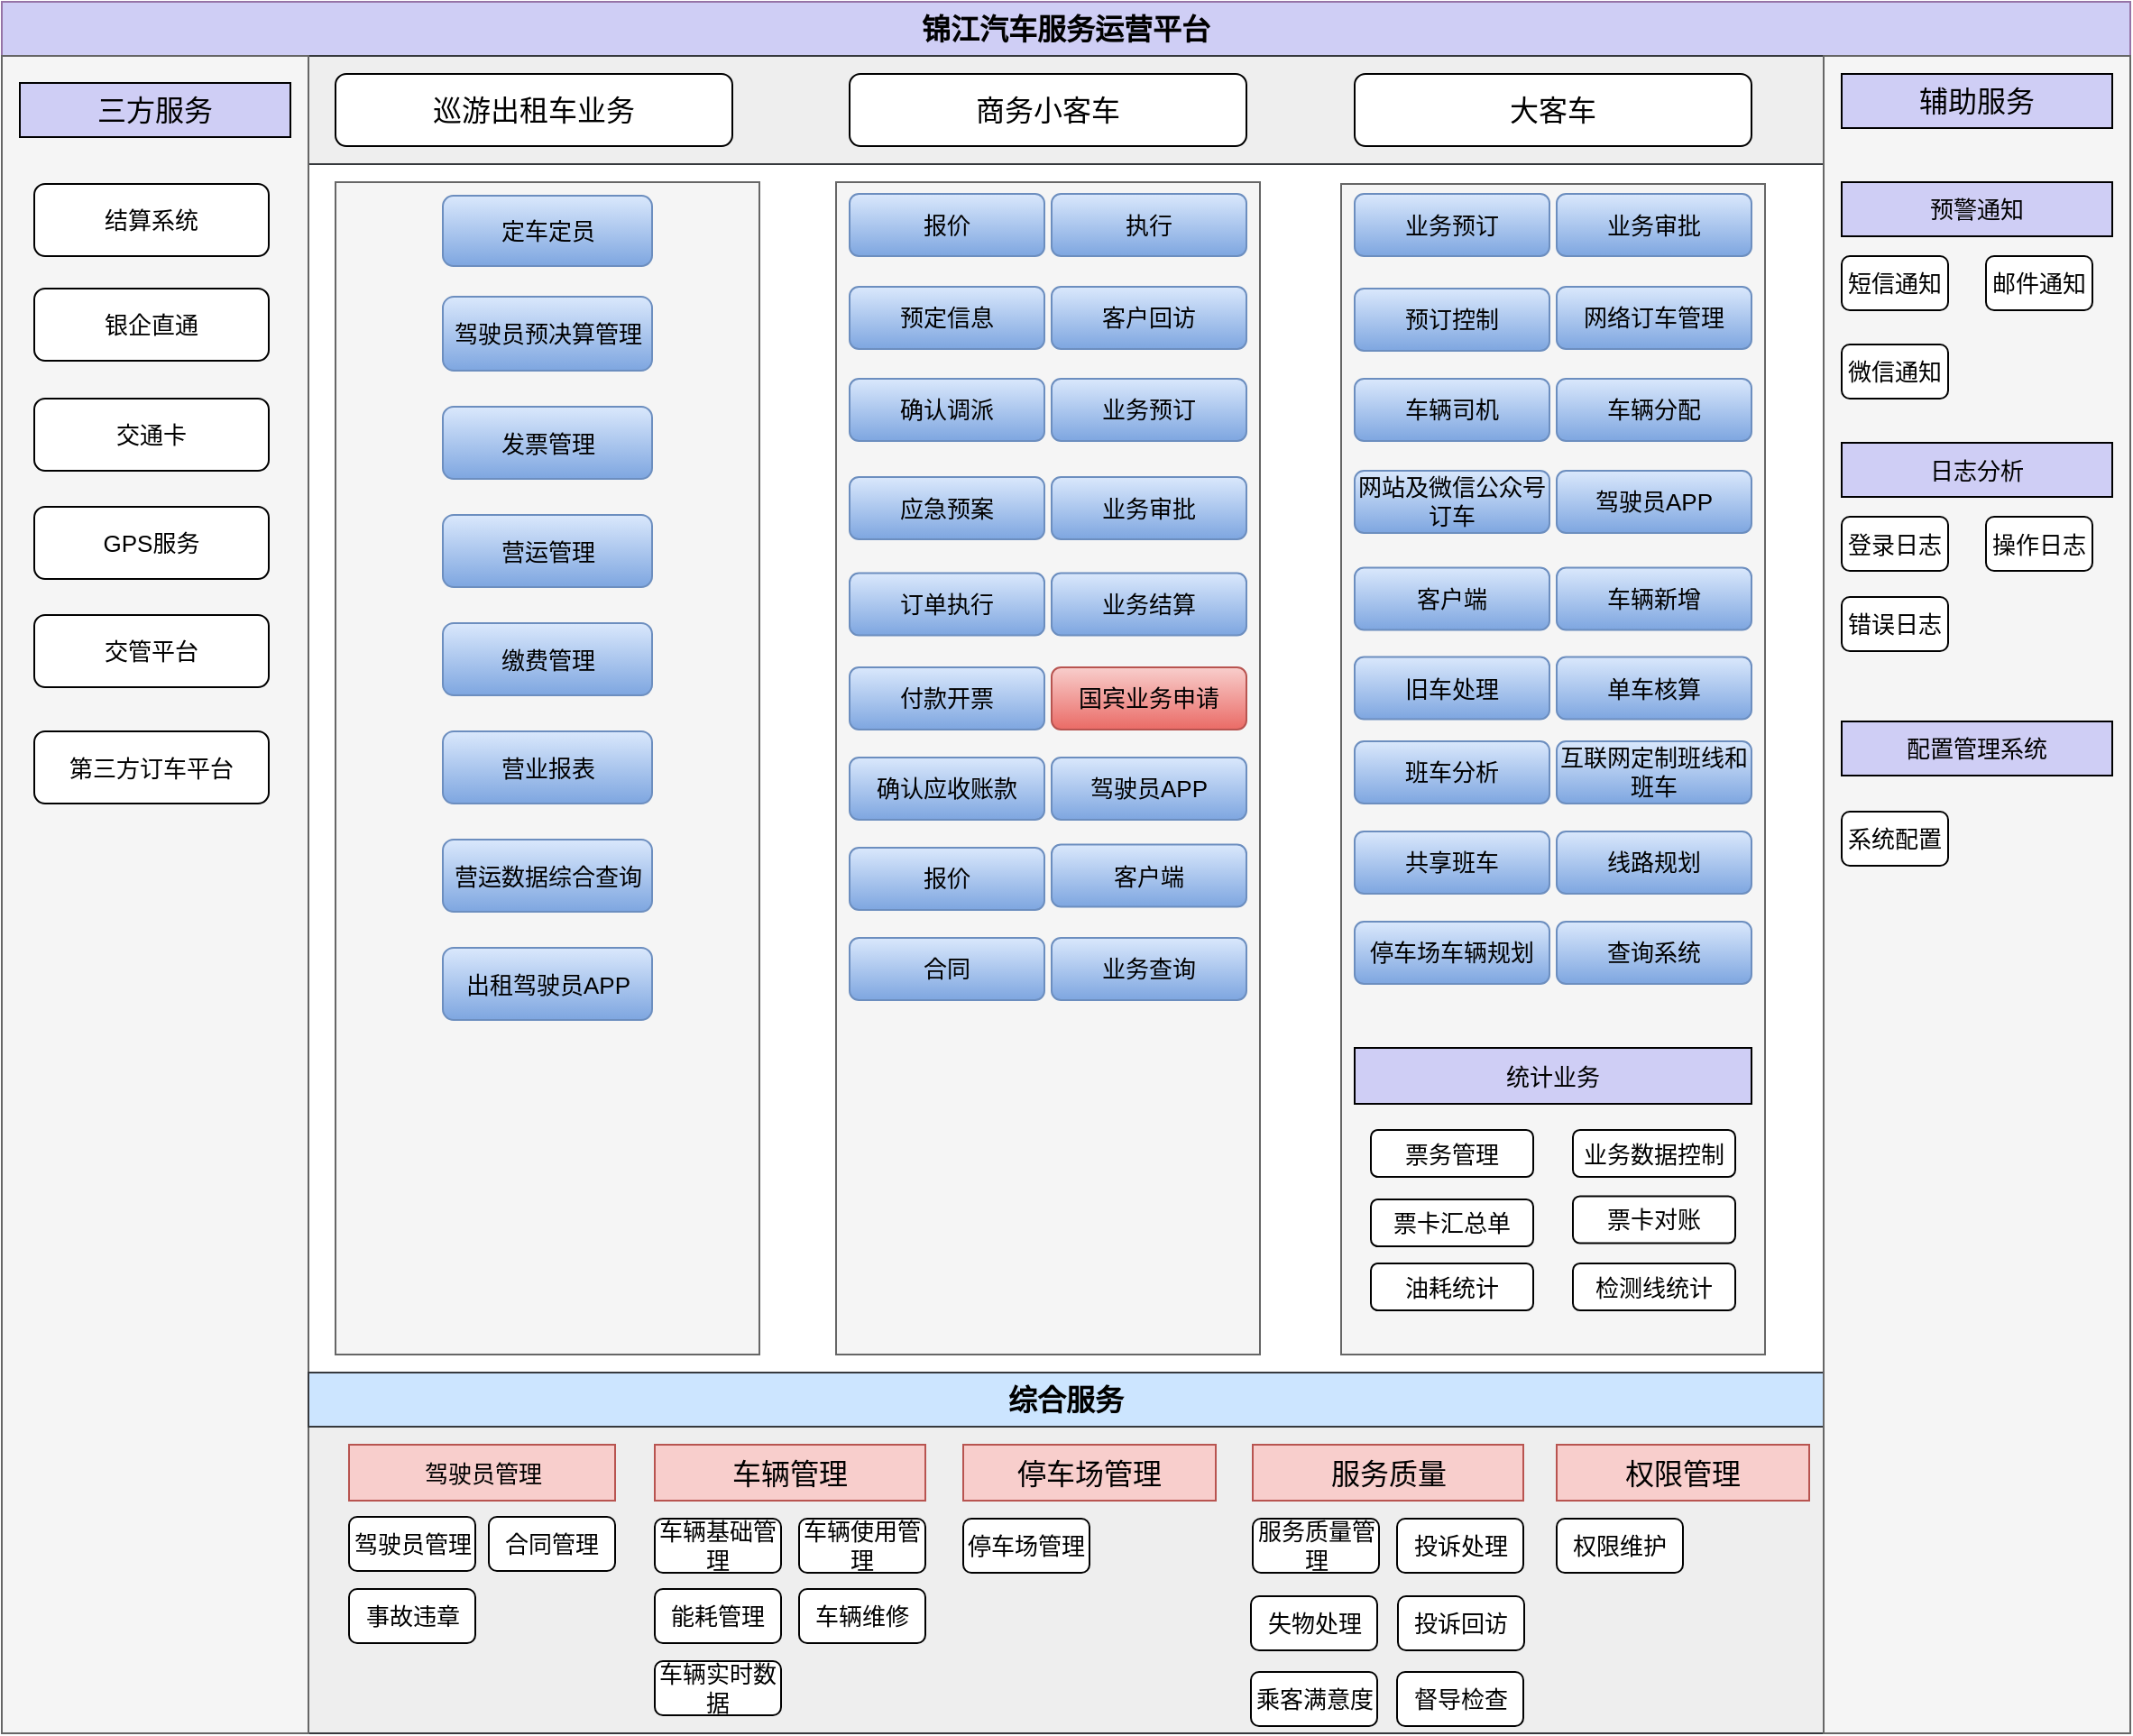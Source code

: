 <mxfile version="17.4.4" type="github">
  <diagram id="PbEHLwvle0bfFOzdE0RF" name="第 1 页">
    <mxGraphModel dx="1422" dy="794" grid="1" gridSize="10" guides="1" tooltips="1" connect="1" arrows="1" fold="1" page="1" pageScale="1" pageWidth="827" pageHeight="1169" math="0" shadow="0">
      <root>
        <mxCell id="0" />
        <mxCell id="1" parent="0" />
        <mxCell id="bQanzyuvM3PR-ToL9I3--1" value="" style="rounded=0;whiteSpace=wrap;html=1;" parent="1" vertex="1">
          <mxGeometry x="220" y="90" width="990" height="960" as="geometry" />
        </mxCell>
        <mxCell id="bQanzyuvM3PR-ToL9I3--2" value="锦江汽车服务运营平台" style="rounded=0;whiteSpace=wrap;html=1;fillColor=#CFCEF5;strokeColor=#9673a6;fontStyle=1;fontSize=16;" parent="1" vertex="1">
          <mxGeometry x="200" y="90" width="1180" height="30" as="geometry" />
        </mxCell>
        <mxCell id="bQanzyuvM3PR-ToL9I3--3" value="" style="rounded=0;whiteSpace=wrap;html=1;fontSize=16;fillColor=#eeeeee;strokeColor=#36393d;" parent="1" vertex="1">
          <mxGeometry x="220" y="120" width="990" height="60" as="geometry" />
        </mxCell>
        <mxCell id="bQanzyuvM3PR-ToL9I3--5" value="巡游出租车业务" style="rounded=1;whiteSpace=wrap;html=1;fontSize=16;" parent="1" vertex="1">
          <mxGeometry x="385" y="130" width="220" height="40" as="geometry" />
        </mxCell>
        <mxCell id="bQanzyuvM3PR-ToL9I3--6" value="商务小客车" style="rounded=1;whiteSpace=wrap;html=1;fontSize=16;" parent="1" vertex="1">
          <mxGeometry x="670" y="130" width="220" height="40" as="geometry" />
        </mxCell>
        <mxCell id="bQanzyuvM3PR-ToL9I3--7" value="大客车" style="rounded=1;whiteSpace=wrap;html=1;fontSize=16;" parent="1" vertex="1">
          <mxGeometry x="950" y="130" width="220" height="40" as="geometry" />
        </mxCell>
        <mxCell id="bQanzyuvM3PR-ToL9I3--8" value="" style="rounded=0;whiteSpace=wrap;html=1;fontSize=16;fillColor=#eeeeee;strokeColor=#36393d;" parent="1" vertex="1">
          <mxGeometry x="370" y="880" width="840" height="170" as="geometry" />
        </mxCell>
        <mxCell id="bQanzyuvM3PR-ToL9I3--24" value="" style="rounded=0;whiteSpace=wrap;html=1;fontSize=16;fillColor=#f5f5f5;strokeColor=#666666;fontColor=#333333;" parent="1" vertex="1">
          <mxGeometry x="200" y="120" width="170" height="930" as="geometry" />
        </mxCell>
        <mxCell id="bQanzyuvM3PR-ToL9I3--25" value="三方服务" style="rounded=0;whiteSpace=wrap;html=1;fontSize=16;fillColor=#CFCEF5;" parent="1" vertex="1">
          <mxGeometry x="210" y="135" width="150" height="30" as="geometry" />
        </mxCell>
        <mxCell id="bQanzyuvM3PR-ToL9I3--26" value="结算系统" style="rounded=1;whiteSpace=wrap;html=1;fontSize=13;" parent="1" vertex="1">
          <mxGeometry x="218" y="191" width="130" height="40" as="geometry" />
        </mxCell>
        <mxCell id="bQanzyuvM3PR-ToL9I3--27" value="银企直通" style="rounded=1;whiteSpace=wrap;html=1;fontSize=13;" parent="1" vertex="1">
          <mxGeometry x="218" y="249" width="130" height="40" as="geometry" />
        </mxCell>
        <mxCell id="bQanzyuvM3PR-ToL9I3--28" value="交通卡" style="rounded=1;whiteSpace=wrap;html=1;fontSize=13;" parent="1" vertex="1">
          <mxGeometry x="218" y="310" width="130" height="40" as="geometry" />
        </mxCell>
        <mxCell id="bQanzyuvM3PR-ToL9I3--29" value="GPS服务" style="rounded=1;whiteSpace=wrap;html=1;fontSize=13;" parent="1" vertex="1">
          <mxGeometry x="218" y="370" width="130" height="40" as="geometry" />
        </mxCell>
        <mxCell id="bQanzyuvM3PR-ToL9I3--30" value="交管平台" style="rounded=1;whiteSpace=wrap;html=1;fontSize=13;" parent="1" vertex="1">
          <mxGeometry x="218" y="430" width="130" height="40" as="geometry" />
        </mxCell>
        <mxCell id="bQanzyuvM3PR-ToL9I3--45" value="" style="rounded=0;whiteSpace=wrap;html=1;fontSize=13;fillColor=#f5f5f5;strokeColor=#666666;fontColor=#333333;" parent="1" vertex="1">
          <mxGeometry x="385" y="190" width="235" height="650" as="geometry" />
        </mxCell>
        <mxCell id="bQanzyuvM3PR-ToL9I3--34" value="定车定员" style="rounded=1;whiteSpace=wrap;html=1;fontSize=13;fillColor=#dae8fc;strokeColor=#6c8ebf;gradientColor=#7ea6e0;" parent="1" vertex="1">
          <mxGeometry x="444.5" y="197.5" width="116" height="39" as="geometry" />
        </mxCell>
        <mxCell id="bQanzyuvM3PR-ToL9I3--35" value="驾驶员预决算管理" style="rounded=1;whiteSpace=wrap;html=1;fontSize=13;fillColor=#dae8fc;strokeColor=#6c8ebf;gradientColor=#7ea6e0;" parent="1" vertex="1">
          <mxGeometry x="444.5" y="253.5" width="116" height="41" as="geometry" />
        </mxCell>
        <mxCell id="bQanzyuvM3PR-ToL9I3--36" value="发票管理" style="rounded=1;whiteSpace=wrap;html=1;fontSize=13;fillColor=#dae8fc;strokeColor=#6c8ebf;gradientColor=#7ea6e0;" parent="1" vertex="1">
          <mxGeometry x="444.5" y="314.5" width="116" height="40" as="geometry" />
        </mxCell>
        <mxCell id="bQanzyuvM3PR-ToL9I3--37" value="营运管理" style="rounded=1;whiteSpace=wrap;html=1;fontSize=13;fillColor=#dae8fc;strokeColor=#6c8ebf;gradientColor=#7ea6e0;" parent="1" vertex="1">
          <mxGeometry x="444.5" y="374.5" width="116" height="40" as="geometry" />
        </mxCell>
        <mxCell id="bQanzyuvM3PR-ToL9I3--38" value="缴费管理" style="rounded=1;whiteSpace=wrap;html=1;fontSize=13;fillColor=#dae8fc;strokeColor=#6c8ebf;gradientColor=#7ea6e0;" parent="1" vertex="1">
          <mxGeometry x="444.5" y="434.5" width="116" height="40" as="geometry" />
        </mxCell>
        <mxCell id="bQanzyuvM3PR-ToL9I3--39" value="营业报表" style="rounded=1;whiteSpace=wrap;html=1;fontSize=13;fillColor=#dae8fc;strokeColor=#6c8ebf;gradientColor=#7ea6e0;" parent="1" vertex="1">
          <mxGeometry x="444.5" y="494.5" width="116" height="40" as="geometry" />
        </mxCell>
        <mxCell id="bQanzyuvM3PR-ToL9I3--41" value="营运数据综合查询" style="rounded=1;whiteSpace=wrap;html=1;fontSize=13;fillColor=#dae8fc;strokeColor=#6c8ebf;gradientColor=#7ea6e0;" parent="1" vertex="1">
          <mxGeometry x="444.5" y="554.5" width="116" height="40" as="geometry" />
        </mxCell>
        <mxCell id="bQanzyuvM3PR-ToL9I3--43" value="出租驾驶员APP" style="rounded=1;whiteSpace=wrap;html=1;fontSize=13;fillColor=#dae8fc;strokeColor=#6c8ebf;gradientColor=#7ea6e0;" parent="1" vertex="1">
          <mxGeometry x="444.5" y="614.5" width="116" height="40" as="geometry" />
        </mxCell>
        <mxCell id="bQanzyuvM3PR-ToL9I3--46" value="第三方订车平台" style="rounded=1;whiteSpace=wrap;html=1;fontSize=13;" parent="1" vertex="1">
          <mxGeometry x="218" y="494.5" width="130" height="40" as="geometry" />
        </mxCell>
        <mxCell id="bQanzyuvM3PR-ToL9I3--47" value="" style="rounded=0;whiteSpace=wrap;html=1;fontSize=13;fillColor=#f5f5f5;strokeColor=#666666;fontColor=#333333;" parent="1" vertex="1">
          <mxGeometry x="662.5" y="190" width="235" height="650" as="geometry" />
        </mxCell>
        <mxCell id="bQanzyuvM3PR-ToL9I3--48" value="报价" style="rounded=1;whiteSpace=wrap;html=1;fontSize=13;fillColor=#dae8fc;strokeColor=#6c8ebf;gradientColor=#7ea6e0;" parent="1" vertex="1">
          <mxGeometry x="670" y="196.5" width="108" height="34.5" as="geometry" />
        </mxCell>
        <mxCell id="bQanzyuvM3PR-ToL9I3--49" value="预定信息" style="rounded=1;whiteSpace=wrap;html=1;fontSize=13;fillColor=#dae8fc;strokeColor=#6c8ebf;gradientColor=#7ea6e0;" parent="1" vertex="1">
          <mxGeometry x="670" y="248" width="108" height="34.5" as="geometry" />
        </mxCell>
        <mxCell id="bQanzyuvM3PR-ToL9I3--50" value="确认调派" style="rounded=1;whiteSpace=wrap;html=1;fontSize=13;fillColor=#dae8fc;strokeColor=#6c8ebf;gradientColor=#7ea6e0;" parent="1" vertex="1">
          <mxGeometry x="670" y="299" width="108" height="34.5" as="geometry" />
        </mxCell>
        <mxCell id="bQanzyuvM3PR-ToL9I3--51" value="应急预案" style="rounded=1;whiteSpace=wrap;html=1;fontSize=13;fillColor=#dae8fc;strokeColor=#6c8ebf;gradientColor=#7ea6e0;" parent="1" vertex="1">
          <mxGeometry x="670" y="353.5" width="108" height="34.5" as="geometry" />
        </mxCell>
        <mxCell id="bQanzyuvM3PR-ToL9I3--52" value="付款开票" style="rounded=1;whiteSpace=wrap;html=1;fontSize=13;fillColor=#dae8fc;strokeColor=#6c8ebf;gradientColor=#7ea6e0;" parent="1" vertex="1">
          <mxGeometry x="670" y="459" width="108" height="34.5" as="geometry" />
        </mxCell>
        <mxCell id="bQanzyuvM3PR-ToL9I3--53" value="确认应收账款" style="rounded=1;whiteSpace=wrap;html=1;fontSize=13;fillColor=#dae8fc;strokeColor=#6c8ebf;gradientColor=#7ea6e0;" parent="1" vertex="1">
          <mxGeometry x="670" y="509" width="108" height="34.5" as="geometry" />
        </mxCell>
        <mxCell id="bQanzyuvM3PR-ToL9I3--55" value="报价" style="rounded=1;whiteSpace=wrap;html=1;fontSize=13;fillColor=#dae8fc;strokeColor=#6c8ebf;gradientColor=#7ea6e0;" parent="1" vertex="1">
          <mxGeometry x="670" y="559" width="108" height="34.5" as="geometry" />
        </mxCell>
        <mxCell id="bQanzyuvM3PR-ToL9I3--56" value="合同" style="rounded=1;whiteSpace=wrap;html=1;fontSize=13;fillColor=#dae8fc;strokeColor=#6c8ebf;gradientColor=#7ea6e0;" parent="1" vertex="1">
          <mxGeometry x="670" y="609" width="108" height="34.5" as="geometry" />
        </mxCell>
        <mxCell id="bQanzyuvM3PR-ToL9I3--57" value="订单执行" style="rounded=1;whiteSpace=wrap;html=1;fontSize=13;fillColor=#dae8fc;strokeColor=#6c8ebf;gradientColor=#7ea6e0;" parent="1" vertex="1">
          <mxGeometry x="670" y="406.75" width="108" height="34.5" as="geometry" />
        </mxCell>
        <mxCell id="bQanzyuvM3PR-ToL9I3--58" value="执行" style="rounded=1;whiteSpace=wrap;html=1;fontSize=13;fillColor=#dae8fc;strokeColor=#6c8ebf;gradientColor=#7ea6e0;" parent="1" vertex="1">
          <mxGeometry x="782" y="196.5" width="108" height="34.5" as="geometry" />
        </mxCell>
        <mxCell id="bQanzyuvM3PR-ToL9I3--59" value="客户回访" style="rounded=1;whiteSpace=wrap;html=1;fontSize=13;fillColor=#dae8fc;strokeColor=#6c8ebf;gradientColor=#7ea6e0;" parent="1" vertex="1">
          <mxGeometry x="782" y="248" width="108" height="34.5" as="geometry" />
        </mxCell>
        <mxCell id="bQanzyuvM3PR-ToL9I3--60" value="业务预订" style="rounded=1;whiteSpace=wrap;html=1;fontSize=13;fillColor=#dae8fc;strokeColor=#6c8ebf;gradientColor=#7ea6e0;" parent="1" vertex="1">
          <mxGeometry x="782" y="299" width="108" height="34.5" as="geometry" />
        </mxCell>
        <mxCell id="bQanzyuvM3PR-ToL9I3--61" value="业务审批" style="rounded=1;whiteSpace=wrap;html=1;fontSize=13;fillColor=#dae8fc;strokeColor=#6c8ebf;gradientColor=#7ea6e0;" parent="1" vertex="1">
          <mxGeometry x="782" y="353.5" width="108" height="34.5" as="geometry" />
        </mxCell>
        <mxCell id="bQanzyuvM3PR-ToL9I3--62" value="业务结算" style="rounded=1;whiteSpace=wrap;html=1;fontSize=13;fillColor=#dae8fc;strokeColor=#6c8ebf;gradientColor=#7ea6e0;" parent="1" vertex="1">
          <mxGeometry x="782" y="406.75" width="108" height="34.5" as="geometry" />
        </mxCell>
        <mxCell id="bQanzyuvM3PR-ToL9I3--63" value="国宾业务申请" style="rounded=1;whiteSpace=wrap;html=1;fontSize=13;fillColor=#f8cecc;strokeColor=#b85450;gradientColor=#ea6b66;" parent="1" vertex="1">
          <mxGeometry x="782" y="459" width="108" height="34.5" as="geometry" />
        </mxCell>
        <mxCell id="bQanzyuvM3PR-ToL9I3--64" value="驾驶员APP" style="rounded=1;whiteSpace=wrap;html=1;fontSize=13;fillColor=#dae8fc;strokeColor=#6c8ebf;gradientColor=#7ea6e0;" parent="1" vertex="1">
          <mxGeometry x="782" y="509" width="108" height="34.5" as="geometry" />
        </mxCell>
        <mxCell id="bQanzyuvM3PR-ToL9I3--65" value="业务查询　" style="rounded=1;whiteSpace=wrap;html=1;fontSize=13;fillColor=#dae8fc;strokeColor=#6c8ebf;gradientColor=#7ea6e0;" parent="1" vertex="1">
          <mxGeometry x="782" y="609" width="108" height="34.5" as="geometry" />
        </mxCell>
        <mxCell id="bQanzyuvM3PR-ToL9I3--66" value="" style="rounded=0;whiteSpace=wrap;html=1;fontSize=13;fillColor=#f5f5f5;strokeColor=#666666;fontColor=#333333;" parent="1" vertex="1">
          <mxGeometry x="942.5" y="191" width="235" height="649" as="geometry" />
        </mxCell>
        <mxCell id="bQanzyuvM3PR-ToL9I3--67" value="业务预订" style="rounded=1;whiteSpace=wrap;html=1;fontSize=13;fillColor=#dae8fc;strokeColor=#6c8ebf;gradientColor=#7ea6e0;" parent="1" vertex="1">
          <mxGeometry x="950" y="196.5" width="108" height="34.5" as="geometry" />
        </mxCell>
        <mxCell id="bQanzyuvM3PR-ToL9I3--68" value="业务审批" style="rounded=1;whiteSpace=wrap;html=1;fontSize=13;fillColor=#dae8fc;strokeColor=#6c8ebf;gradientColor=#7ea6e0;" parent="1" vertex="1">
          <mxGeometry x="1062" y="196.5" width="108" height="34.5" as="geometry" />
        </mxCell>
        <mxCell id="bQanzyuvM3PR-ToL9I3--72" value="预订控制" style="rounded=1;whiteSpace=wrap;html=1;fontSize=13;fillColor=#dae8fc;strokeColor=#6c8ebf;gradientColor=#7ea6e0;" parent="1" vertex="1">
          <mxGeometry x="950" y="249" width="108" height="34.5" as="geometry" />
        </mxCell>
        <mxCell id="bQanzyuvM3PR-ToL9I3--73" value="网络订车管理" style="rounded=1;whiteSpace=wrap;html=1;fontSize=13;fillColor=#dae8fc;strokeColor=#6c8ebf;gradientColor=#7ea6e0;" parent="1" vertex="1">
          <mxGeometry x="1062" y="248" width="108" height="34.5" as="geometry" />
        </mxCell>
        <mxCell id="bQanzyuvM3PR-ToL9I3--74" value="车辆司机" style="rounded=1;whiteSpace=wrap;html=1;fontSize=13;fillColor=#dae8fc;strokeColor=#6c8ebf;gradientColor=#7ea6e0;" parent="1" vertex="1">
          <mxGeometry x="950" y="299" width="108" height="34.5" as="geometry" />
        </mxCell>
        <mxCell id="bQanzyuvM3PR-ToL9I3--75" value="车辆分配" style="rounded=1;whiteSpace=wrap;html=1;fontSize=13;fillColor=#dae8fc;strokeColor=#6c8ebf;gradientColor=#7ea6e0;" parent="1" vertex="1">
          <mxGeometry x="1062" y="299" width="108" height="34.5" as="geometry" />
        </mxCell>
        <mxCell id="bQanzyuvM3PR-ToL9I3--76" value="网站及微信公众号订车" style="rounded=1;whiteSpace=wrap;html=1;fontSize=13;fillColor=#dae8fc;strokeColor=#6c8ebf;gradientColor=#7ea6e0;" parent="1" vertex="1">
          <mxGeometry x="950" y="350" width="108" height="34.5" as="geometry" />
        </mxCell>
        <mxCell id="bQanzyuvM3PR-ToL9I3--77" value="驾驶员APP" style="rounded=1;whiteSpace=wrap;html=1;fontSize=13;fillColor=#dae8fc;strokeColor=#6c8ebf;gradientColor=#7ea6e0;" parent="1" vertex="1">
          <mxGeometry x="1062" y="350" width="108" height="34.5" as="geometry" />
        </mxCell>
        <mxCell id="bQanzyuvM3PR-ToL9I3--78" value="客户端" style="rounded=1;whiteSpace=wrap;html=1;fontSize=13;fillColor=#dae8fc;strokeColor=#6c8ebf;gradientColor=#7ea6e0;" parent="1" vertex="1">
          <mxGeometry x="782" y="557.25" width="108" height="34.5" as="geometry" />
        </mxCell>
        <mxCell id="bQanzyuvM3PR-ToL9I3--79" value="客户端" style="rounded=1;whiteSpace=wrap;html=1;fontSize=13;fillColor=#dae8fc;strokeColor=#6c8ebf;gradientColor=#7ea6e0;" parent="1" vertex="1">
          <mxGeometry x="950" y="403.75" width="108" height="34.5" as="geometry" />
        </mxCell>
        <mxCell id="bQanzyuvM3PR-ToL9I3--80" value="统计业务" style="rounded=0;whiteSpace=wrap;html=1;fontSize=13;fillColor=#CFCEF5;" parent="1" vertex="1">
          <mxGeometry x="950" y="670" width="220" height="31" as="geometry" />
        </mxCell>
        <mxCell id="bQanzyuvM3PR-ToL9I3--81" value="票务管理" style="rounded=1;whiteSpace=wrap;html=1;fontSize=13;" parent="1" vertex="1">
          <mxGeometry x="959" y="715.5" width="90" height="26" as="geometry" />
        </mxCell>
        <mxCell id="bQanzyuvM3PR-ToL9I3--82" value="业务数据控制" style="rounded=1;whiteSpace=wrap;html=1;fontSize=13;" parent="1" vertex="1">
          <mxGeometry x="1071" y="715.5" width="90" height="26" as="geometry" />
        </mxCell>
        <mxCell id="bQanzyuvM3PR-ToL9I3--83" value="票卡汇总单" style="rounded=1;whiteSpace=wrap;html=1;fontSize=13;" parent="1" vertex="1">
          <mxGeometry x="959" y="754" width="90" height="26" as="geometry" />
        </mxCell>
        <mxCell id="bQanzyuvM3PR-ToL9I3--84" value="票卡对账" style="rounded=1;whiteSpace=wrap;html=1;fontSize=13;" parent="1" vertex="1">
          <mxGeometry x="1071" y="752.25" width="90" height="26" as="geometry" />
        </mxCell>
        <mxCell id="bQanzyuvM3PR-ToL9I3--85" value="油耗统计" style="rounded=1;whiteSpace=wrap;html=1;fontSize=13;" parent="1" vertex="1">
          <mxGeometry x="959" y="789.5" width="90" height="26" as="geometry" />
        </mxCell>
        <mxCell id="bQanzyuvM3PR-ToL9I3--86" value="检测线统计" style="rounded=1;whiteSpace=wrap;html=1;fontSize=13;" parent="1" vertex="1">
          <mxGeometry x="1071" y="789.5" width="90" height="26" as="geometry" />
        </mxCell>
        <mxCell id="bQanzyuvM3PR-ToL9I3--87" value="车辆新增" style="rounded=1;whiteSpace=wrap;html=1;fontSize=13;fillColor=#dae8fc;strokeColor=#6c8ebf;gradientColor=#7ea6e0;" parent="1" vertex="1">
          <mxGeometry x="1062" y="403.75" width="108" height="34.5" as="geometry" />
        </mxCell>
        <mxCell id="bQanzyuvM3PR-ToL9I3--89" value="旧车处理" style="rounded=1;whiteSpace=wrap;html=1;fontSize=13;fillColor=#dae8fc;strokeColor=#6c8ebf;gradientColor=#7ea6e0;" parent="1" vertex="1">
          <mxGeometry x="950" y="453.25" width="108" height="34.5" as="geometry" />
        </mxCell>
        <mxCell id="bQanzyuvM3PR-ToL9I3--90" value="单车核算" style="rounded=1;whiteSpace=wrap;html=1;fontSize=13;fillColor=#dae8fc;strokeColor=#6c8ebf;gradientColor=#7ea6e0;" parent="1" vertex="1">
          <mxGeometry x="1062" y="453.25" width="108" height="34.5" as="geometry" />
        </mxCell>
        <mxCell id="bQanzyuvM3PR-ToL9I3--91" value="班车分析" style="rounded=1;whiteSpace=wrap;html=1;fontSize=13;fillColor=#dae8fc;strokeColor=#6c8ebf;gradientColor=#7ea6e0;" parent="1" vertex="1">
          <mxGeometry x="950" y="500" width="108" height="34.5" as="geometry" />
        </mxCell>
        <mxCell id="bQanzyuvM3PR-ToL9I3--92" value="互联网定制班线和班车" style="rounded=1;whiteSpace=wrap;html=1;fontSize=13;fillColor=#dae8fc;strokeColor=#6c8ebf;gradientColor=#7ea6e0;" parent="1" vertex="1">
          <mxGeometry x="1062" y="500" width="108" height="34.5" as="geometry" />
        </mxCell>
        <mxCell id="bQanzyuvM3PR-ToL9I3--94" value="共享班车" style="rounded=1;whiteSpace=wrap;html=1;fontSize=13;fillColor=#dae8fc;strokeColor=#6c8ebf;gradientColor=#7ea6e0;" parent="1" vertex="1">
          <mxGeometry x="950" y="550" width="108" height="34.5" as="geometry" />
        </mxCell>
        <mxCell id="bQanzyuvM3PR-ToL9I3--95" value="线路规划" style="rounded=1;whiteSpace=wrap;html=1;fontSize=13;fillColor=#dae8fc;strokeColor=#6c8ebf;gradientColor=#7ea6e0;" parent="1" vertex="1">
          <mxGeometry x="1062" y="550" width="108" height="34.5" as="geometry" />
        </mxCell>
        <mxCell id="bQanzyuvM3PR-ToL9I3--96" value="综合服务" style="rounded=0;whiteSpace=wrap;html=1;fillColor=#cce5ff;strokeColor=#36393d;fontStyle=1;fontSize=16;" parent="1" vertex="1">
          <mxGeometry x="370" y="850" width="840" height="30" as="geometry" />
        </mxCell>
        <mxCell id="bQanzyuvM3PR-ToL9I3--99" value="停车场车辆规划" style="rounded=1;whiteSpace=wrap;html=1;fontSize=13;fillColor=#dae8fc;strokeColor=#6c8ebf;gradientColor=#7ea6e0;" parent="1" vertex="1">
          <mxGeometry x="950" y="600" width="108" height="34.5" as="geometry" />
        </mxCell>
        <mxCell id="bQanzyuvM3PR-ToL9I3--100" value="查询系统" style="rounded=1;whiteSpace=wrap;html=1;fontSize=13;fillColor=#dae8fc;strokeColor=#6c8ebf;gradientColor=#7ea6e0;" parent="1" vertex="1">
          <mxGeometry x="1062" y="600" width="108" height="34.5" as="geometry" />
        </mxCell>
        <mxCell id="bQanzyuvM3PR-ToL9I3--101" value="驾驶员管理" style="rounded=0;whiteSpace=wrap;html=1;fontSize=13;fillColor=#f8cecc;strokeColor=#b85450;" parent="1" vertex="1">
          <mxGeometry x="392.5" y="890" width="147.5" height="31" as="geometry" />
        </mxCell>
        <mxCell id="bQanzyuvM3PR-ToL9I3--102" value="&lt;span style=&quot;font-size: 16px&quot;&gt;停车场管理&lt;/span&gt;" style="rounded=0;whiteSpace=wrap;html=1;fontSize=13;fillColor=#f8cecc;strokeColor=#b85450;" parent="1" vertex="1">
          <mxGeometry x="733" y="890" width="140" height="31" as="geometry" />
        </mxCell>
        <mxCell id="bQanzyuvM3PR-ToL9I3--104" value="驾驶员管理" style="rounded=1;whiteSpace=wrap;html=1;fontSize=13;" parent="1" vertex="1">
          <mxGeometry x="392.5" y="930" width="70" height="30" as="geometry" />
        </mxCell>
        <mxCell id="bQanzyuvM3PR-ToL9I3--105" value="合同管理" style="rounded=1;whiteSpace=wrap;html=1;fontSize=13;" parent="1" vertex="1">
          <mxGeometry x="470" y="930" width="70" height="30" as="geometry" />
        </mxCell>
        <mxCell id="bQanzyuvM3PR-ToL9I3--106" value="事故违章" style="rounded=1;whiteSpace=wrap;html=1;fontSize=13;" parent="1" vertex="1">
          <mxGeometry x="392.5" y="970" width="70" height="30" as="geometry" />
        </mxCell>
        <mxCell id="bQanzyuvM3PR-ToL9I3--107" value="停车场管理" style="rounded=1;whiteSpace=wrap;html=1;fontSize=13;" parent="1" vertex="1">
          <mxGeometry x="733" y="931" width="70" height="30" as="geometry" />
        </mxCell>
        <mxCell id="bQanzyuvM3PR-ToL9I3--110" value="失物处理" style="rounded=1;whiteSpace=wrap;html=1;fontSize=13;" parent="1" vertex="1">
          <mxGeometry x="892.5" y="974" width="70" height="30" as="geometry" />
        </mxCell>
        <mxCell id="bQanzyuvM3PR-ToL9I3--111" value="投诉回访" style="rounded=1;whiteSpace=wrap;html=1;fontSize=13;" parent="1" vertex="1">
          <mxGeometry x="974" y="974" width="70" height="30" as="geometry" />
        </mxCell>
        <mxCell id="bQanzyuvM3PR-ToL9I3--112" value="乘客满意度" style="rounded=1;whiteSpace=wrap;html=1;fontSize=13;" parent="1" vertex="1">
          <mxGeometry x="892.5" y="1016" width="70" height="30" as="geometry" />
        </mxCell>
        <mxCell id="bQanzyuvM3PR-ToL9I3--113" value="督导检查" style="rounded=1;whiteSpace=wrap;html=1;fontSize=13;" parent="1" vertex="1">
          <mxGeometry x="973.5" y="1016" width="70" height="30" as="geometry" />
        </mxCell>
        <mxCell id="bQanzyuvM3PR-ToL9I3--114" value="&lt;span style=&quot;font-size: 16px&quot;&gt;车辆管理&lt;/span&gt;" style="rounded=0;whiteSpace=wrap;html=1;fontSize=13;fillColor=#f8cecc;strokeColor=#b85450;" parent="1" vertex="1">
          <mxGeometry x="562" y="890" width="150" height="31" as="geometry" />
        </mxCell>
        <mxCell id="bQanzyuvM3PR-ToL9I3--115" value="车辆基础管理" style="rounded=1;whiteSpace=wrap;html=1;fontSize=13;" parent="1" vertex="1">
          <mxGeometry x="562" y="931" width="70" height="30" as="geometry" />
        </mxCell>
        <mxCell id="bQanzyuvM3PR-ToL9I3--116" value="车辆使用管理" style="rounded=1;whiteSpace=wrap;html=1;fontSize=13;" parent="1" vertex="1">
          <mxGeometry x="642" y="931" width="70" height="30" as="geometry" />
        </mxCell>
        <mxCell id="bQanzyuvM3PR-ToL9I3--117" value="能耗管理" style="rounded=1;whiteSpace=wrap;html=1;fontSize=13;" parent="1" vertex="1">
          <mxGeometry x="562" y="970" width="70" height="30" as="geometry" />
        </mxCell>
        <mxCell id="bQanzyuvM3PR-ToL9I3--118" value="车辆维修" style="rounded=1;whiteSpace=wrap;html=1;fontSize=13;" parent="1" vertex="1">
          <mxGeometry x="642" y="970" width="70" height="30" as="geometry" />
        </mxCell>
        <mxCell id="bQanzyuvM3PR-ToL9I3--119" value="车辆实时数据" style="rounded=1;whiteSpace=wrap;html=1;fontSize=13;" parent="1" vertex="1">
          <mxGeometry x="562" y="1010" width="70" height="30" as="geometry" />
        </mxCell>
        <mxCell id="bQanzyuvM3PR-ToL9I3--128" value="&lt;span style=&quot;font-size: 16px&quot;&gt;服务质量&lt;/span&gt;" style="rounded=0;whiteSpace=wrap;html=1;fontSize=13;fillColor=#f8cecc;strokeColor=#b85450;" parent="1" vertex="1">
          <mxGeometry x="893.5" y="890" width="150" height="31" as="geometry" />
        </mxCell>
        <mxCell id="bQanzyuvM3PR-ToL9I3--129" value="服务质量管理" style="rounded=1;whiteSpace=wrap;html=1;fontSize=13;" parent="1" vertex="1">
          <mxGeometry x="893.5" y="931" width="70" height="30" as="geometry" />
        </mxCell>
        <mxCell id="bQanzyuvM3PR-ToL9I3--130" value="投诉处理" style="rounded=1;whiteSpace=wrap;html=1;fontSize=13;" parent="1" vertex="1">
          <mxGeometry x="973.5" y="931" width="70" height="30" as="geometry" />
        </mxCell>
        <mxCell id="bQanzyuvM3PR-ToL9I3--132" value="&lt;span style=&quot;font-size: 16px&quot;&gt;权限管理&lt;/span&gt;" style="rounded=0;whiteSpace=wrap;html=1;fontSize=13;fillColor=#f8cecc;strokeColor=#b85450;" parent="1" vertex="1">
          <mxGeometry x="1062" y="890" width="140" height="31" as="geometry" />
        </mxCell>
        <mxCell id="bQanzyuvM3PR-ToL9I3--133" value="权限维护" style="rounded=1;whiteSpace=wrap;html=1;fontSize=13;" parent="1" vertex="1">
          <mxGeometry x="1062" y="931" width="70" height="30" as="geometry" />
        </mxCell>
        <mxCell id="bQanzyuvM3PR-ToL9I3--134" value="" style="rounded=0;whiteSpace=wrap;html=1;fontSize=13;fillColor=#f5f5f5;fontColor=#333333;strokeColor=#666666;" parent="1" vertex="1">
          <mxGeometry x="1210" y="120" width="170" height="930" as="geometry" />
        </mxCell>
        <mxCell id="bQanzyuvM3PR-ToL9I3--135" value="辅助服务" style="rounded=0;whiteSpace=wrap;html=1;fontSize=16;fillColor=#CFCEF5;" parent="1" vertex="1">
          <mxGeometry x="1220" y="130" width="150" height="30" as="geometry" />
        </mxCell>
        <mxCell id="bQanzyuvM3PR-ToL9I3--136" value="预警通知" style="rounded=0;whiteSpace=wrap;html=1;fontSize=13;fillColor=#CFCEF5;" parent="1" vertex="1">
          <mxGeometry x="1220" y="190" width="150" height="30" as="geometry" />
        </mxCell>
        <mxCell id="bQanzyuvM3PR-ToL9I3--137" value="短信通知" style="rounded=1;whiteSpace=wrap;html=1;fontSize=13;" parent="1" vertex="1">
          <mxGeometry x="1220" y="231" width="59" height="30" as="geometry" />
        </mxCell>
        <mxCell id="bQanzyuvM3PR-ToL9I3--138" value="邮件通知" style="rounded=1;whiteSpace=wrap;html=1;fontSize=13;" parent="1" vertex="1">
          <mxGeometry x="1300" y="231" width="59" height="30" as="geometry" />
        </mxCell>
        <mxCell id="bQanzyuvM3PR-ToL9I3--139" value="日志分析" style="rounded=0;whiteSpace=wrap;html=1;fontSize=13;fillColor=#CFCEF5;" parent="1" vertex="1">
          <mxGeometry x="1220" y="334.5" width="150" height="30" as="geometry" />
        </mxCell>
        <mxCell id="bQanzyuvM3PR-ToL9I3--140" value="登录日志" style="rounded=1;whiteSpace=wrap;html=1;fontSize=13;" parent="1" vertex="1">
          <mxGeometry x="1220" y="375.5" width="59" height="30" as="geometry" />
        </mxCell>
        <mxCell id="bQanzyuvM3PR-ToL9I3--141" value="操作日志" style="rounded=1;whiteSpace=wrap;html=1;fontSize=13;" parent="1" vertex="1">
          <mxGeometry x="1300" y="375.5" width="59" height="30" as="geometry" />
        </mxCell>
        <mxCell id="bQanzyuvM3PR-ToL9I3--143" value="错误日志" style="rounded=1;whiteSpace=wrap;html=1;fontSize=13;" parent="1" vertex="1">
          <mxGeometry x="1220" y="420" width="59" height="30" as="geometry" />
        </mxCell>
        <mxCell id="bQanzyuvM3PR-ToL9I3--145" value="配置管理系统" style="rounded=0;whiteSpace=wrap;html=1;fontSize=13;fillColor=#CFCEF5;" parent="1" vertex="1">
          <mxGeometry x="1220" y="489" width="150" height="30" as="geometry" />
        </mxCell>
        <mxCell id="bQanzyuvM3PR-ToL9I3--146" value="系统配置" style="rounded=1;whiteSpace=wrap;html=1;fontSize=13;" parent="1" vertex="1">
          <mxGeometry x="1220" y="539" width="59" height="30" as="geometry" />
        </mxCell>
        <mxCell id="5w5wjqFVOdjOYbuWLHqr-1" value="微信通知" style="rounded=1;whiteSpace=wrap;html=1;fontSize=13;" parent="1" vertex="1">
          <mxGeometry x="1220" y="280" width="59" height="30" as="geometry" />
        </mxCell>
      </root>
    </mxGraphModel>
  </diagram>
</mxfile>
